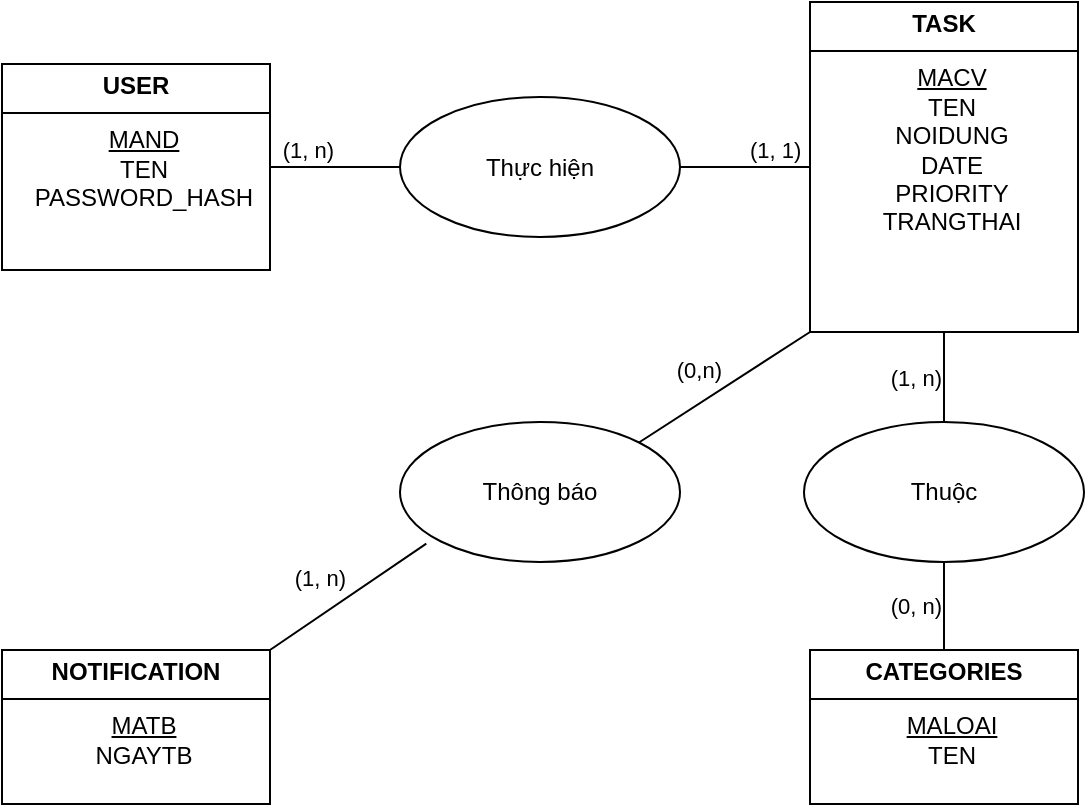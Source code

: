 <mxfile version="24.0.2" type="github">
  <diagram name="Page-1" id="whBFJ6Lh2_yIgHCr2CMX">
    <mxGraphModel dx="1008" dy="621" grid="0" gridSize="10" guides="1" tooltips="1" connect="1" arrows="1" fold="1" page="1" pageScale="1" pageWidth="850" pageHeight="1100" math="0" shadow="0">
      <root>
        <mxCell id="0" />
        <mxCell id="1" parent="0" />
        <mxCell id="Uzirrj5flQOt7jsm2RsA-2" value="&lt;p style=&quot;margin: 4px 0px 0px;&quot;&gt;&lt;b&gt;USER&lt;/b&gt;&lt;/p&gt;&lt;hr size=&quot;1&quot; style=&quot;border-style:solid;&quot;&gt;&lt;p style=&quot;margin: 0px 0px 0px 8px;&quot;&gt;&lt;u&gt;MAND&lt;/u&gt;&lt;/p&gt;&lt;p style=&quot;margin: 0px 0px 0px 8px;&quot;&gt;TEN&lt;/p&gt;&lt;p style=&quot;margin: 0px 0px 0px 8px;&quot;&gt;PASSWORD_HASH&lt;/p&gt;" style="verticalAlign=top;align=center;overflow=fill;html=1;whiteSpace=wrap;" parent="1" vertex="1">
          <mxGeometry x="155" y="307" width="134" height="103" as="geometry" />
        </mxCell>
        <mxCell id="Uzirrj5flQOt7jsm2RsA-3" value="&lt;p style=&quot;margin: 4px 0px 0px;&quot;&gt;&lt;b style=&quot;&quot;&gt;TASK&lt;/b&gt;&lt;/p&gt;&lt;hr style=&quot;border-style:solid;&quot; size=&quot;1&quot;&gt;&lt;p style=&quot;margin:0px;margin-left:8px;&quot;&gt;&lt;u&gt;MACV&lt;/u&gt;&lt;/p&gt;&lt;p style=&quot;margin:0px;margin-left:8px;&quot;&gt;TEN&lt;/p&gt;&lt;p style=&quot;margin:0px;margin-left:8px;&quot;&gt;NOIDUNG&lt;/p&gt;&lt;p style=&quot;margin:0px;margin-left:8px;&quot;&gt;DATE&lt;/p&gt;&lt;p style=&quot;margin:0px;margin-left:8px;&quot;&gt;PRIORITY&lt;/p&gt;&lt;p style=&quot;margin:0px;margin-left:8px;&quot;&gt;TRANGTHAI&lt;/p&gt;" style="verticalAlign=top;align=center;overflow=fill;html=1;whiteSpace=wrap;" parent="1" vertex="1">
          <mxGeometry x="559" y="276" width="134" height="165" as="geometry" />
        </mxCell>
        <mxCell id="Uzirrj5flQOt7jsm2RsA-4" value="&lt;p style=&quot;margin: 4px 0px 0px;&quot;&gt;&lt;b&gt;CATEGORIES&lt;/b&gt;&lt;/p&gt;&lt;hr size=&quot;1&quot; style=&quot;border-style:solid;&quot;&gt;&lt;p style=&quot;margin: 0px 0px 0px 8px;&quot;&gt;&lt;u&gt;MALOAI&lt;/u&gt;&lt;/p&gt;&lt;p style=&quot;margin: 0px 0px 0px 8px;&quot;&gt;TEN&lt;/p&gt;" style="verticalAlign=top;align=center;overflow=fill;html=1;whiteSpace=wrap;" parent="1" vertex="1">
          <mxGeometry x="559" y="600" width="134" height="77" as="geometry" />
        </mxCell>
        <mxCell id="Uzirrj5flQOt7jsm2RsA-5" value="&lt;p style=&quot;margin: 4px 0px 0px;&quot;&gt;&lt;b&gt;NOTIFICATION&lt;/b&gt;&lt;/p&gt;&lt;hr size=&quot;1&quot; style=&quot;border-style:solid;&quot;&gt;&lt;p style=&quot;margin: 0px 0px 0px 8px;&quot;&gt;&lt;u&gt;MATB&lt;/u&gt;&lt;/p&gt;&lt;p style=&quot;margin: 0px 0px 0px 8px;&quot;&gt;NGAYTB&lt;/p&gt;" style="verticalAlign=top;align=center;overflow=fill;html=1;whiteSpace=wrap;" parent="1" vertex="1">
          <mxGeometry x="155" y="600" width="134" height="77" as="geometry" />
        </mxCell>
        <mxCell id="Uzirrj5flQOt7jsm2RsA-9" value="Thực hiện" style="ellipse;whiteSpace=wrap;html=1;" parent="1" vertex="1">
          <mxGeometry x="354" y="323.5" width="140" height="70" as="geometry" />
        </mxCell>
        <mxCell id="Uzirrj5flQOt7jsm2RsA-11" value="(1, n)" style="endArrow=none;html=1;rounded=0;exitX=1;exitY=0.5;exitDx=0;exitDy=0;entryX=0;entryY=0.5;entryDx=0;entryDy=0;align=right;horizontal=1;verticalAlign=bottom;" parent="1" source="Uzirrj5flQOt7jsm2RsA-2" target="Uzirrj5flQOt7jsm2RsA-9" edge="1">
          <mxGeometry width="50" height="50" relative="1" as="geometry">
            <mxPoint x="464" y="450" as="sourcePoint" />
            <mxPoint x="514" y="400" as="targetPoint" />
          </mxGeometry>
        </mxCell>
        <mxCell id="Uzirrj5flQOt7jsm2RsA-12" value="(1, 1)" style="endArrow=none;html=1;rounded=0;exitX=1;exitY=0.5;exitDx=0;exitDy=0;entryX=0;entryY=0.5;entryDx=0;entryDy=0;align=left;verticalAlign=bottom;" parent="1" source="Uzirrj5flQOt7jsm2RsA-9" target="Uzirrj5flQOt7jsm2RsA-3" edge="1">
          <mxGeometry width="50" height="50" relative="1" as="geometry">
            <mxPoint x="464" y="450" as="sourcePoint" />
            <mxPoint x="514" y="400" as="targetPoint" />
          </mxGeometry>
        </mxCell>
        <mxCell id="Uzirrj5flQOt7jsm2RsA-13" value="Thuộc" style="ellipse;whiteSpace=wrap;html=1;" parent="1" vertex="1">
          <mxGeometry x="556" y="486" width="140" height="70" as="geometry" />
        </mxCell>
        <mxCell id="Uzirrj5flQOt7jsm2RsA-15" value="(1, n)" style="endArrow=none;html=1;rounded=0;exitX=0.5;exitY=0;exitDx=0;exitDy=0;entryX=0.5;entryY=1;entryDx=0;entryDy=0;align=right;" parent="1" source="Uzirrj5flQOt7jsm2RsA-13" target="Uzirrj5flQOt7jsm2RsA-3" edge="1">
          <mxGeometry width="50" height="50" relative="1" as="geometry">
            <mxPoint x="464" y="450" as="sourcePoint" />
            <mxPoint x="514" y="400" as="targetPoint" />
          </mxGeometry>
        </mxCell>
        <mxCell id="Uzirrj5flQOt7jsm2RsA-16" value="(0, n)" style="endArrow=none;html=1;rounded=0;entryX=0.5;entryY=1;entryDx=0;entryDy=0;align=right;verticalAlign=middle;" parent="1" target="Uzirrj5flQOt7jsm2RsA-13" edge="1">
          <mxGeometry width="50" height="50" relative="1" as="geometry">
            <mxPoint x="626" y="600" as="sourcePoint" />
            <mxPoint x="514" y="400" as="targetPoint" />
            <mxPoint as="offset" />
          </mxGeometry>
        </mxCell>
        <mxCell id="Uzirrj5flQOt7jsm2RsA-17" value="Thông báo" style="ellipse;whiteSpace=wrap;html=1;" parent="1" vertex="1">
          <mxGeometry x="354" y="486" width="140" height="70" as="geometry" />
        </mxCell>
        <mxCell id="Uzirrj5flQOt7jsm2RsA-19" value="(1, n)" style="endArrow=none;html=1;rounded=0;exitX=1;exitY=0;exitDx=0;exitDy=0;entryX=0.094;entryY=0.869;entryDx=0;entryDy=0;entryPerimeter=0;align=right;verticalAlign=bottom;" parent="1" source="Uzirrj5flQOt7jsm2RsA-5" target="Uzirrj5flQOt7jsm2RsA-17" edge="1">
          <mxGeometry width="50" height="50" relative="1" as="geometry">
            <mxPoint x="464" y="450" as="sourcePoint" />
            <mxPoint x="343" y="535" as="targetPoint" />
          </mxGeometry>
        </mxCell>
        <mxCell id="Uzirrj5flQOt7jsm2RsA-21" value="(0,n)" style="endArrow=none;html=1;rounded=0;exitX=1;exitY=0;exitDx=0;exitDy=0;entryX=0;entryY=1;entryDx=0;entryDy=0;align=right;verticalAlign=bottom;" parent="1" source="Uzirrj5flQOt7jsm2RsA-17" target="Uzirrj5flQOt7jsm2RsA-3" edge="1">
          <mxGeometry width="50" height="50" relative="1" as="geometry">
            <mxPoint x="464" y="450" as="sourcePoint" />
            <mxPoint x="514" y="400" as="targetPoint" />
          </mxGeometry>
        </mxCell>
      </root>
    </mxGraphModel>
  </diagram>
</mxfile>
